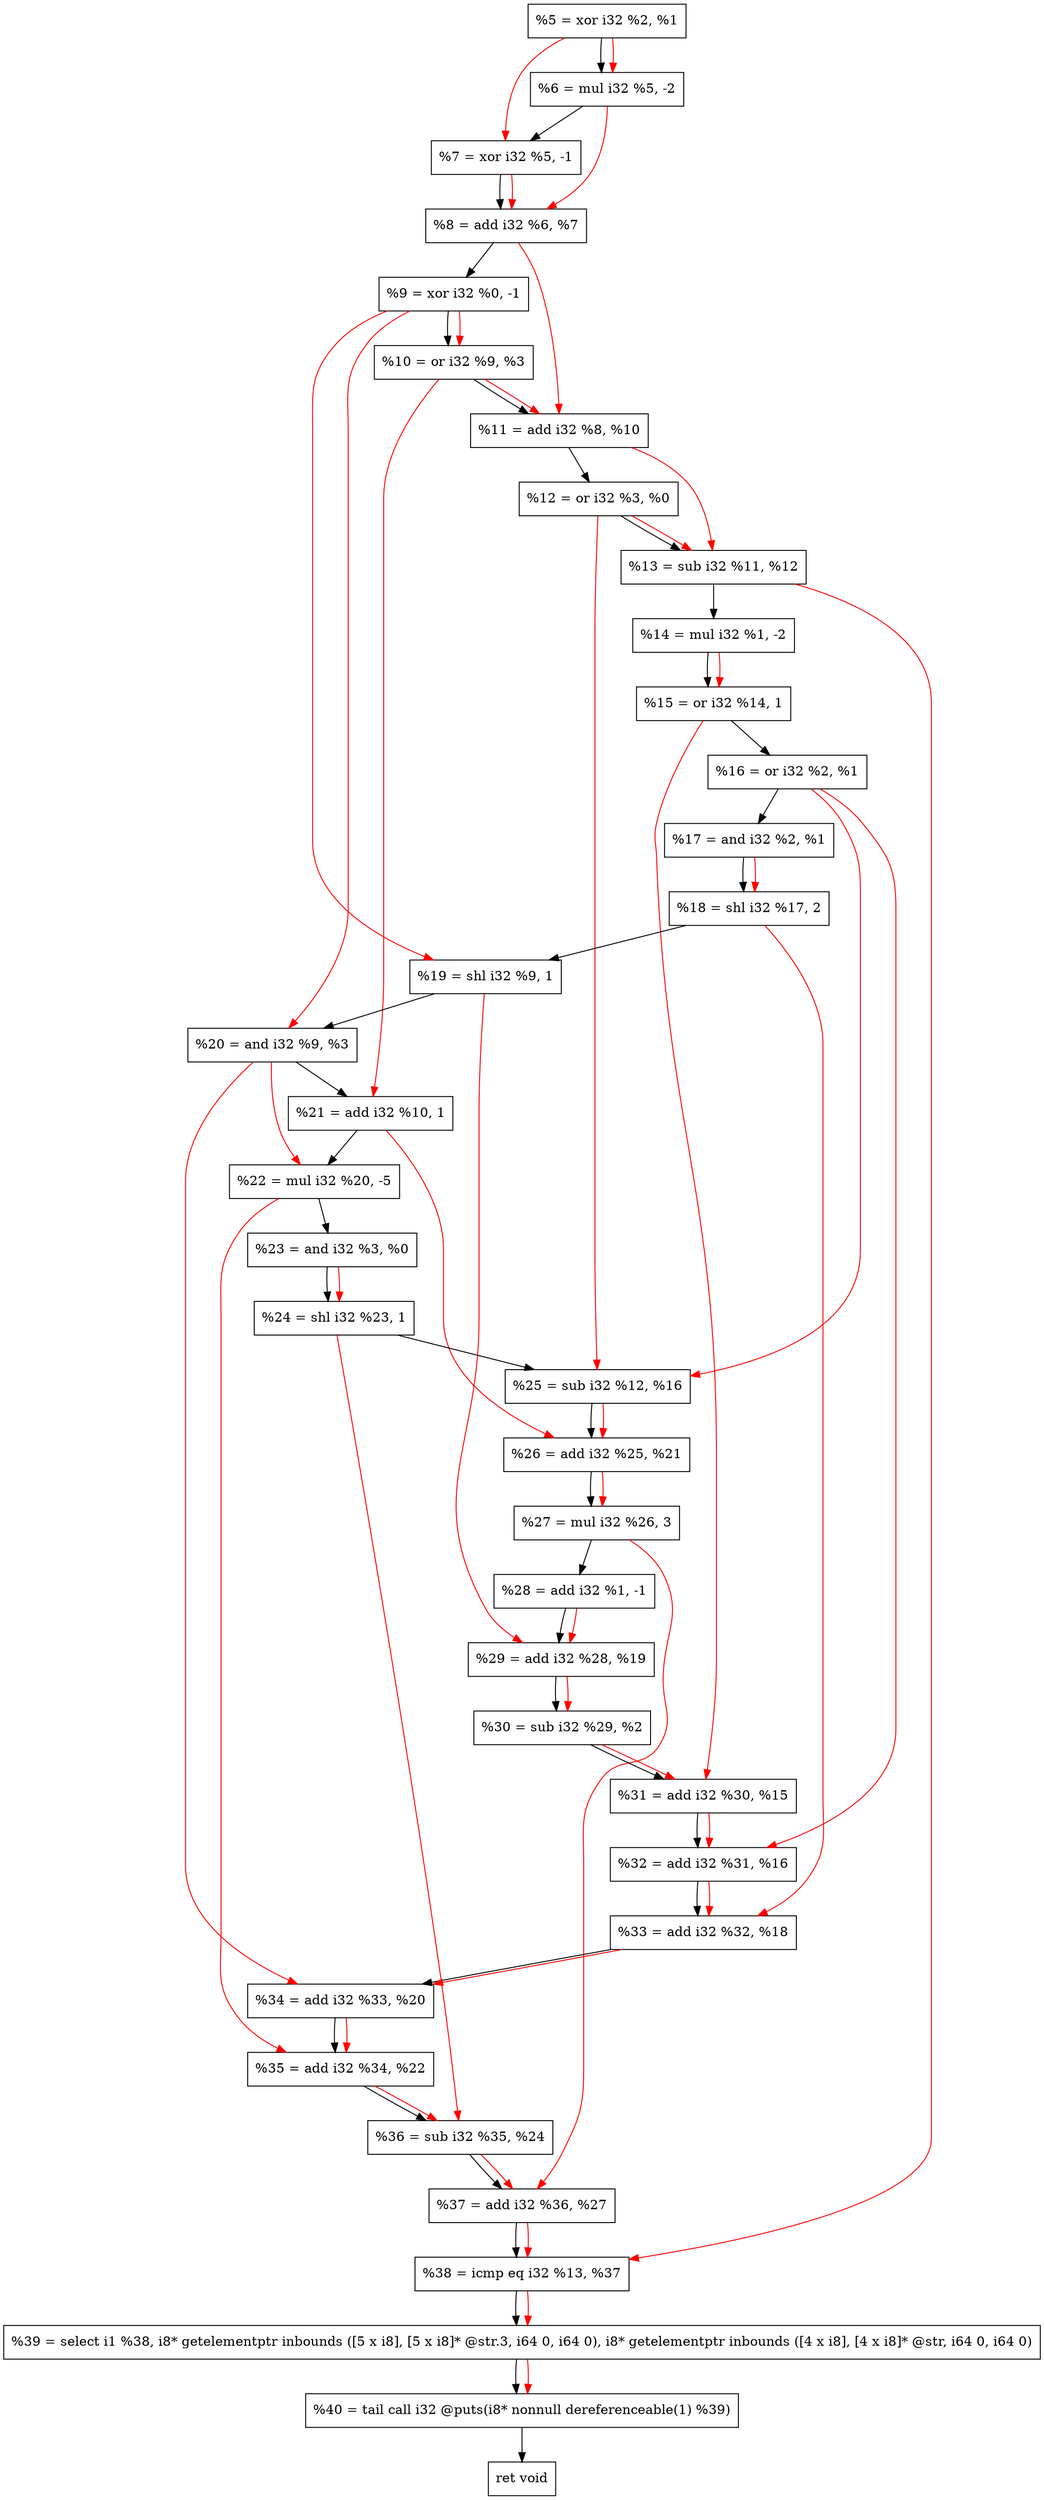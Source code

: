 digraph "DFG for'crackme' function" {
	Node0x11f39f0[shape=record, label="  %5 = xor i32 %2, %1"];
	Node0x11f4070[shape=record, label="  %6 = mul i32 %5, -2"];
	Node0x11f4110[shape=record, label="  %7 = xor i32 %5, -1"];
	Node0x11f4180[shape=record, label="  %8 = add i32 %6, %7"];
	Node0x11f41f0[shape=record, label="  %9 = xor i32 %0, -1"];
	Node0x11f4260[shape=record, label="  %10 = or i32 %9, %3"];
	Node0x11f42d0[shape=record, label="  %11 = add i32 %8, %10"];
	Node0x11f4340[shape=record, label="  %12 = or i32 %3, %0"];
	Node0x11f43b0[shape=record, label="  %13 = sub i32 %11, %12"];
	Node0x11f4420[shape=record, label="  %14 = mul i32 %1, -2"];
	Node0x11f44c0[shape=record, label="  %15 = or i32 %14, 1"];
	Node0x11f4530[shape=record, label="  %16 = or i32 %2, %1"];
	Node0x11f45a0[shape=record, label="  %17 = and i32 %2, %1"];
	Node0x11f4640[shape=record, label="  %18 = shl i32 %17, 2"];
	Node0x11f46b0[shape=record, label="  %19 = shl i32 %9, 1"];
	Node0x11f4720[shape=record, label="  %20 = and i32 %9, %3"];
	Node0x11f4790[shape=record, label="  %21 = add i32 %10, 1"];
	Node0x11f4830[shape=record, label="  %22 = mul i32 %20, -5"];
	Node0x11f48a0[shape=record, label="  %23 = and i32 %3, %0"];
	Node0x11f4910[shape=record, label="  %24 = shl i32 %23, 1"];
	Node0x11f4980[shape=record, label="  %25 = sub i32 %12, %16"];
	Node0x11f49f0[shape=record, label="  %26 = add i32 %25, %21"];
	Node0x11f4a90[shape=record, label="  %27 = mul i32 %26, 3"];
	Node0x11f4b00[shape=record, label="  %28 = add i32 %1, -1"];
	Node0x11f4b70[shape=record, label="  %29 = add i32 %28, %19"];
	Node0x11f4be0[shape=record, label="  %30 = sub i32 %29, %2"];
	Node0x11f4c50[shape=record, label="  %31 = add i32 %30, %15"];
	Node0x11f4cc0[shape=record, label="  %32 = add i32 %31, %16"];
	Node0x11f4f40[shape=record, label="  %33 = add i32 %32, %18"];
	Node0x11f4fb0[shape=record, label="  %34 = add i32 %33, %20"];
	Node0x11f5020[shape=record, label="  %35 = add i32 %34, %22"];
	Node0x11f5090[shape=record, label="  %36 = sub i32 %35, %24"];
	Node0x11f5100[shape=record, label="  %37 = add i32 %36, %27"];
	Node0x11f5170[shape=record, label="  %38 = icmp eq i32 %13, %37"];
	Node0x1194268[shape=record, label="  %39 = select i1 %38, i8* getelementptr inbounds ([5 x i8], [5 x i8]* @str.3, i64 0, i64 0), i8* getelementptr inbounds ([4 x i8], [4 x i8]* @str, i64 0, i64 0)"];
	Node0x11f5610[shape=record, label="  %40 = tail call i32 @puts(i8* nonnull dereferenceable(1) %39)"];
	Node0x11f5660[shape=record, label="  ret void"];
	Node0x11f39f0 -> Node0x11f4070;
	Node0x11f4070 -> Node0x11f4110;
	Node0x11f4110 -> Node0x11f4180;
	Node0x11f4180 -> Node0x11f41f0;
	Node0x11f41f0 -> Node0x11f4260;
	Node0x11f4260 -> Node0x11f42d0;
	Node0x11f42d0 -> Node0x11f4340;
	Node0x11f4340 -> Node0x11f43b0;
	Node0x11f43b0 -> Node0x11f4420;
	Node0x11f4420 -> Node0x11f44c0;
	Node0x11f44c0 -> Node0x11f4530;
	Node0x11f4530 -> Node0x11f45a0;
	Node0x11f45a0 -> Node0x11f4640;
	Node0x11f4640 -> Node0x11f46b0;
	Node0x11f46b0 -> Node0x11f4720;
	Node0x11f4720 -> Node0x11f4790;
	Node0x11f4790 -> Node0x11f4830;
	Node0x11f4830 -> Node0x11f48a0;
	Node0x11f48a0 -> Node0x11f4910;
	Node0x11f4910 -> Node0x11f4980;
	Node0x11f4980 -> Node0x11f49f0;
	Node0x11f49f0 -> Node0x11f4a90;
	Node0x11f4a90 -> Node0x11f4b00;
	Node0x11f4b00 -> Node0x11f4b70;
	Node0x11f4b70 -> Node0x11f4be0;
	Node0x11f4be0 -> Node0x11f4c50;
	Node0x11f4c50 -> Node0x11f4cc0;
	Node0x11f4cc0 -> Node0x11f4f40;
	Node0x11f4f40 -> Node0x11f4fb0;
	Node0x11f4fb0 -> Node0x11f5020;
	Node0x11f5020 -> Node0x11f5090;
	Node0x11f5090 -> Node0x11f5100;
	Node0x11f5100 -> Node0x11f5170;
	Node0x11f5170 -> Node0x1194268;
	Node0x1194268 -> Node0x11f5610;
	Node0x11f5610 -> Node0x11f5660;
edge [color=red]
	Node0x11f39f0 -> Node0x11f4070;
	Node0x11f39f0 -> Node0x11f4110;
	Node0x11f4070 -> Node0x11f4180;
	Node0x11f4110 -> Node0x11f4180;
	Node0x11f41f0 -> Node0x11f4260;
	Node0x11f4180 -> Node0x11f42d0;
	Node0x11f4260 -> Node0x11f42d0;
	Node0x11f42d0 -> Node0x11f43b0;
	Node0x11f4340 -> Node0x11f43b0;
	Node0x11f4420 -> Node0x11f44c0;
	Node0x11f45a0 -> Node0x11f4640;
	Node0x11f41f0 -> Node0x11f46b0;
	Node0x11f41f0 -> Node0x11f4720;
	Node0x11f4260 -> Node0x11f4790;
	Node0x11f4720 -> Node0x11f4830;
	Node0x11f48a0 -> Node0x11f4910;
	Node0x11f4340 -> Node0x11f4980;
	Node0x11f4530 -> Node0x11f4980;
	Node0x11f4980 -> Node0x11f49f0;
	Node0x11f4790 -> Node0x11f49f0;
	Node0x11f49f0 -> Node0x11f4a90;
	Node0x11f4b00 -> Node0x11f4b70;
	Node0x11f46b0 -> Node0x11f4b70;
	Node0x11f4b70 -> Node0x11f4be0;
	Node0x11f4be0 -> Node0x11f4c50;
	Node0x11f44c0 -> Node0x11f4c50;
	Node0x11f4c50 -> Node0x11f4cc0;
	Node0x11f4530 -> Node0x11f4cc0;
	Node0x11f4cc0 -> Node0x11f4f40;
	Node0x11f4640 -> Node0x11f4f40;
	Node0x11f4f40 -> Node0x11f4fb0;
	Node0x11f4720 -> Node0x11f4fb0;
	Node0x11f4fb0 -> Node0x11f5020;
	Node0x11f4830 -> Node0x11f5020;
	Node0x11f5020 -> Node0x11f5090;
	Node0x11f4910 -> Node0x11f5090;
	Node0x11f5090 -> Node0x11f5100;
	Node0x11f4a90 -> Node0x11f5100;
	Node0x11f43b0 -> Node0x11f5170;
	Node0x11f5100 -> Node0x11f5170;
	Node0x11f5170 -> Node0x1194268;
	Node0x1194268 -> Node0x11f5610;
}
